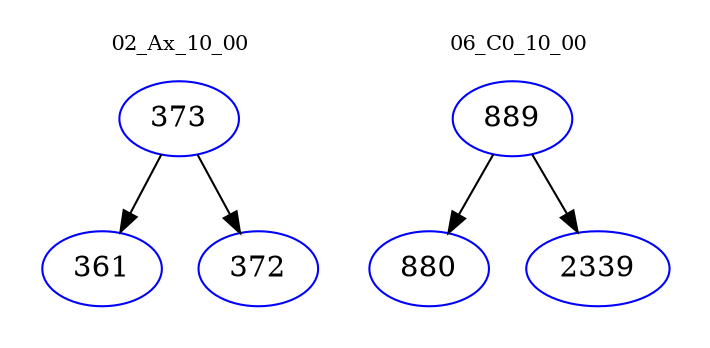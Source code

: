 digraph{
subgraph cluster_0 {
color = white
label = "02_Ax_10_00";
fontsize=10;
T0_373 [label="373", color="blue"]
T0_373 -> T0_361 [color="black"]
T0_361 [label="361", color="blue"]
T0_373 -> T0_372 [color="black"]
T0_372 [label="372", color="blue"]
}
subgraph cluster_1 {
color = white
label = "06_C0_10_00";
fontsize=10;
T1_889 [label="889", color="blue"]
T1_889 -> T1_880 [color="black"]
T1_880 [label="880", color="blue"]
T1_889 -> T1_2339 [color="black"]
T1_2339 [label="2339", color="blue"]
}
}
